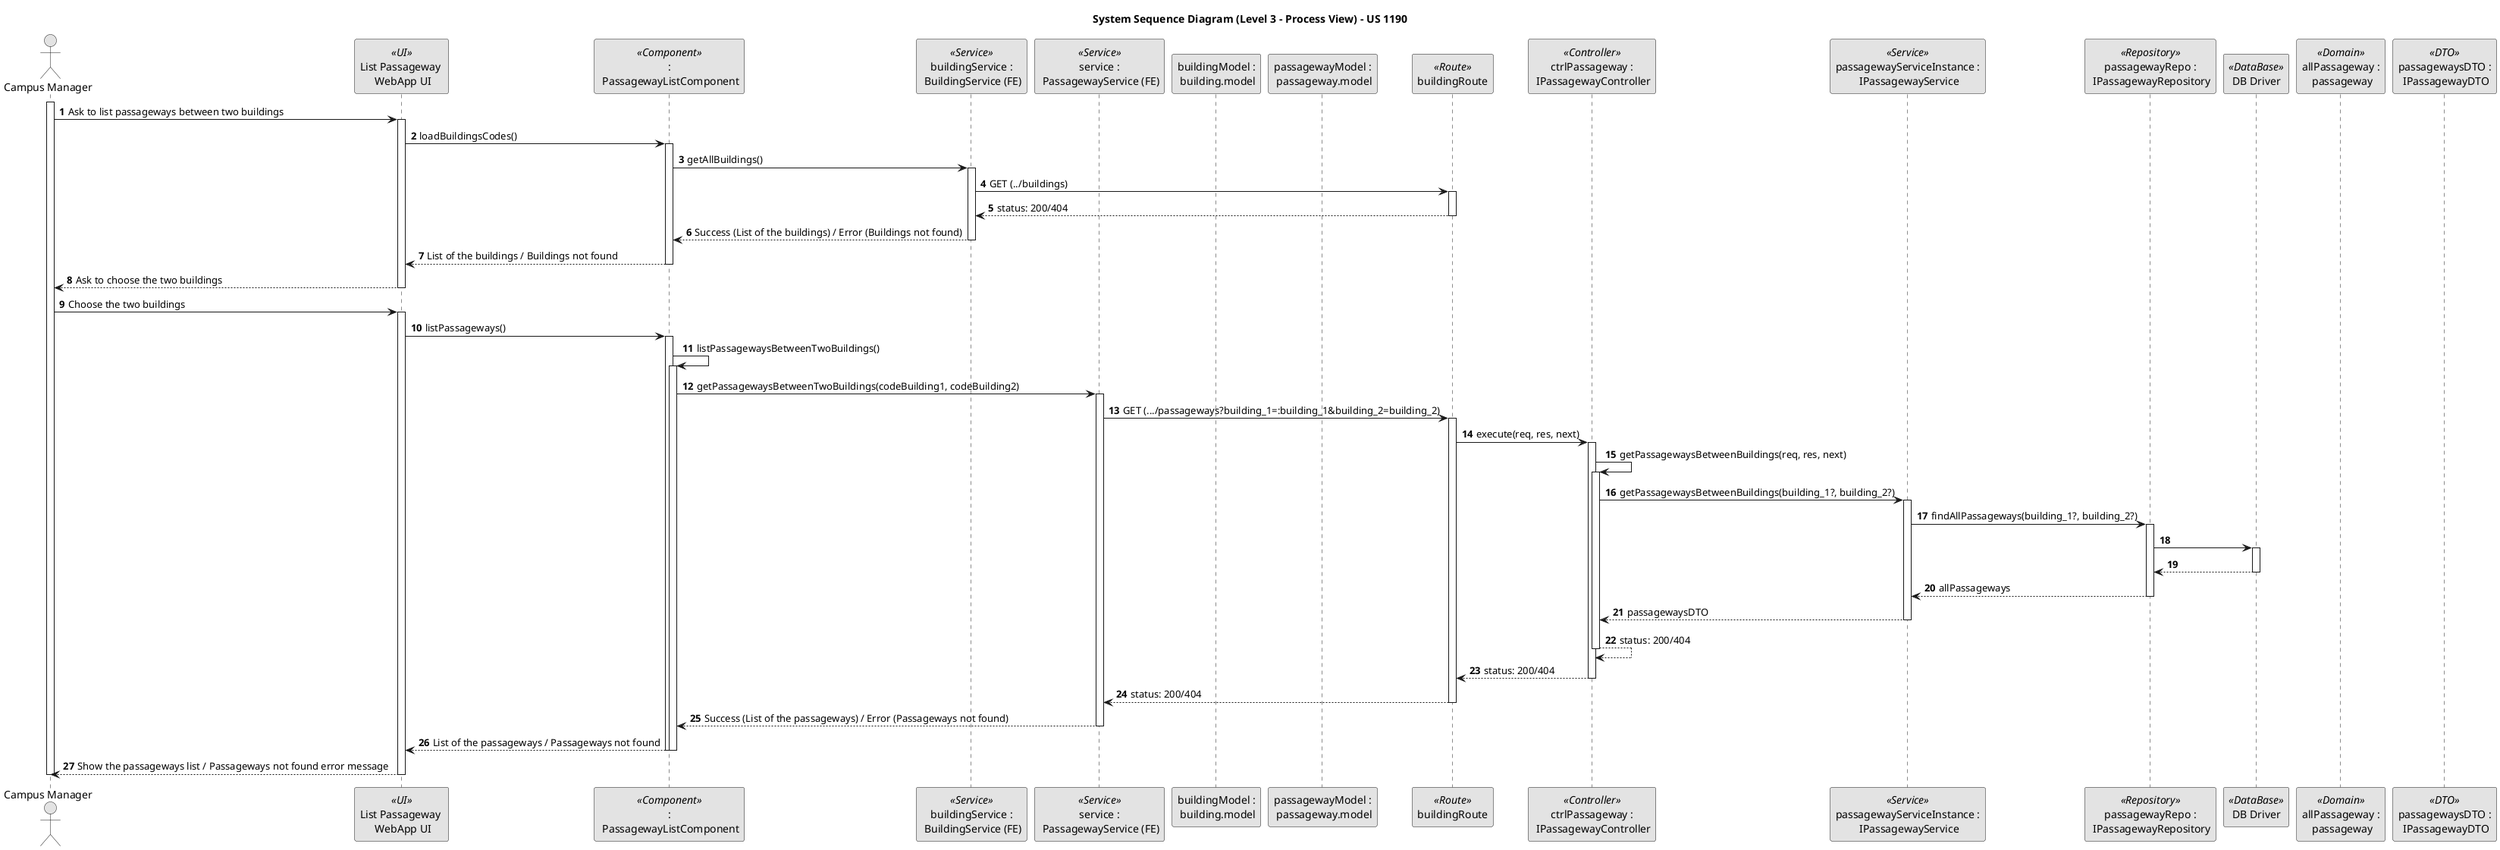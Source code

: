 @startuml
skinparam monochrome true
skinparam packageStyle rectangle
skinparam shadowing false

title System Sequence Diagram (Level 3 - Process View) - US 1190
autonumber

Actor "Campus Manager" as campusManager
participant "List Passageway \n WebApp UI" as UI <<UI>>
participant ":\n PassagewayListComponent" as feComponent <<Component>>
participant "buildingService :\n BuildingService (FE)" as feBuildingService <<Service>>
participant "service :\n PassagewayService (FE)" as feService <<Service>>
participant "buildingModel :\n building.model" as buildingModel
participant "passagewayModel :\n passageway.model" as passagewayModel

participant "buildingRoute" as route <<Route>>
participant "ctrlPassageway :\n IPassagewayController" as controller <<Controller>>
participant "passagewayServiceInstance :\n IPassagewayService" as service <<Service>>
participant "passagewayRepo :\n IPassagewayRepository" as repo <<Repository>>
participant "DB Driver" as db <<DataBase>>

participant "allPassageway :\n passageway" as allPassageways <<Domain>>
participant "passagewaysDTO :\n IPassagewayDTO" as passagewaysDTO <<DTO>>

activate campusManager
    campusManager -> UI : Ask to list passageways between two buildings
    activate UI
        UI -> feComponent : loadBuildingsCodes()
        activate feComponent
            feComponent -> feBuildingService : getAllBuildings()
            activate feBuildingService
                feBuildingService -> route : GET (../buildings)
                activate route
                    ' TODO
                route --> feBuildingService : status: 200/404
                deactivate route
                feBuildingService --> feComponent : Success (List of the buildings) / Error (Buildings not found)
            deactivate feBuildingService
            feComponent --> UI : List of the buildings / Buildings not found
        deactivate feComponent

        UI --> campusManager : Ask to choose the two buildings
    deactivate UI

    campusManager -> UI : Choose the two buildings
    activate UI
        UI -> feComponent : listPassageways()
        activate feComponent
            feComponent -> feComponent : listPassagewaysBetweenTwoBuildings()
            activate feComponent
                feComponent -> feService : getPassagewaysBetweenTwoBuildings(codeBuilding1, codeBuilding2)
                activate feService
                    feService -> route : GET (.../passageways?building_1=:building_1&building_2=building_2)
                    activate route
                        route -> controller : execute(req, res, next)
                        activate controller
                            controller -> controller : getPassagewaysBetweenBuildings(req, res, next)
                            activate controller
                                controller -> service : getPassagewaysBetweenBuildings(building_1?, building_2?)

                                activate service
                                    service -> repo : findAllPassageways(building_1?, building_2?)
                                    activate repo
                                        repo -> db :
                                        activate db
                                            db --> repo :
                                        deactivate db
                                        repo --> service : allPassageways
                                    deactivate repo
                                    service --> controller : passagewaysDTO
                                deactivate service

                                controller --> controller : status: 200/404
                            deactivate controller
                            controller --> route : status: 200/404
                        deactivate controller

                        route --> feService : status: 200/404
                    deactivate route
                    feService --> feComponent : Success (List of the passageways) / Error (Passageways not found)
                deactivate feService
                feComponent --> UI : List of the passageways / Passageways not found
            deactivate feComponent
        deactivate feComponent

        UI --> campusManager : Show the passageways list / Passageways not found error message
    deactivate UI
deactivate campusManager

@enduml
